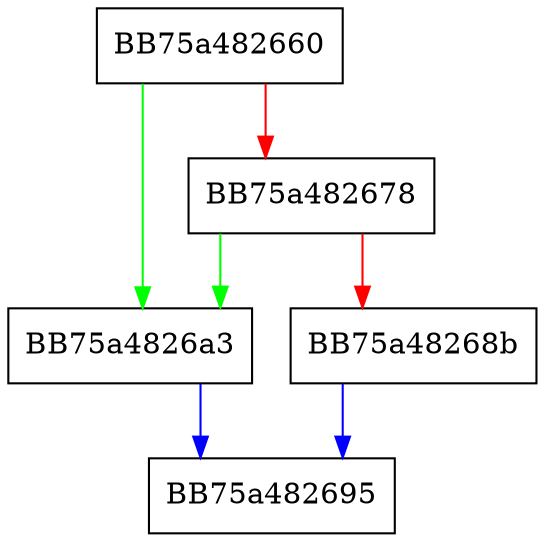 digraph lastChild {
  node [shape="box"];
  graph [splines=ortho];
  BB75a482660 -> BB75a4826a3 [color="green"];
  BB75a482660 -> BB75a482678 [color="red"];
  BB75a482678 -> BB75a4826a3 [color="green"];
  BB75a482678 -> BB75a48268b [color="red"];
  BB75a48268b -> BB75a482695 [color="blue"];
  BB75a4826a3 -> BB75a482695 [color="blue"];
}